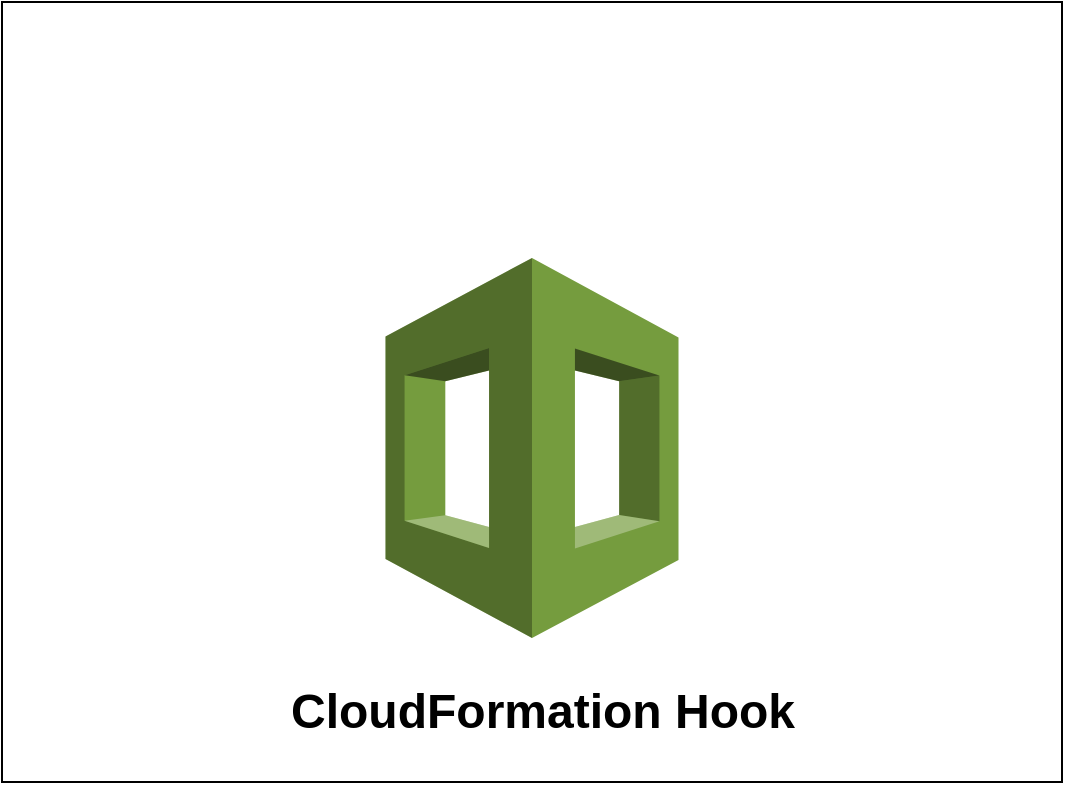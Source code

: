 <mxfile version="20.6.0" type="github">
  <diagram id="aeW1Y2lv3QrO27x7YSiK" name="Page-1">
    <mxGraphModel dx="2066" dy="1163" grid="1" gridSize="10" guides="1" tooltips="1" connect="1" arrows="1" fold="1" page="1" pageScale="1" pageWidth="827" pageHeight="1169" math="0" shadow="0">
      <root>
        <mxCell id="0" />
        <mxCell id="1" parent="0" />
        <mxCell id="arRw5crmaut9CY6-QUsX-4" value="" style="rounded=0;whiteSpace=wrap;html=1;" vertex="1" parent="1">
          <mxGeometry x="170" y="230" width="530" height="390" as="geometry" />
        </mxCell>
        <mxCell id="arRw5crmaut9CY6-QUsX-3" value="" style="outlineConnect=0;dashed=0;verticalLabelPosition=bottom;verticalAlign=top;align=center;html=1;shape=mxgraph.aws3.cloudformation;fillColor=#759C3E;gradientColor=none;" vertex="1" parent="1">
          <mxGeometry x="361.75" y="358" width="146.5" height="190" as="geometry" />
        </mxCell>
        <mxCell id="arRw5crmaut9CY6-QUsX-5" value="" style="shape=image;html=1;verticalAlign=top;verticalLabelPosition=bottom;labelBackgroundColor=#ffffff;imageAspect=0;aspect=fixed;image=https://cdn0.iconfinder.com/data/icons/construction-2-21/512/construction-industry-building-30-128.png" vertex="1" parent="1">
          <mxGeometry x="371" y="230" width="128" height="128" as="geometry" />
        </mxCell>
        <mxCell id="arRw5crmaut9CY6-QUsX-6" value="CloudFormation Hook" style="text;strokeColor=none;fillColor=none;html=1;fontSize=24;fontStyle=1;verticalAlign=middle;align=center;" vertex="1" parent="1">
          <mxGeometry x="390" y="565" width="100" height="40" as="geometry" />
        </mxCell>
      </root>
    </mxGraphModel>
  </diagram>
</mxfile>
